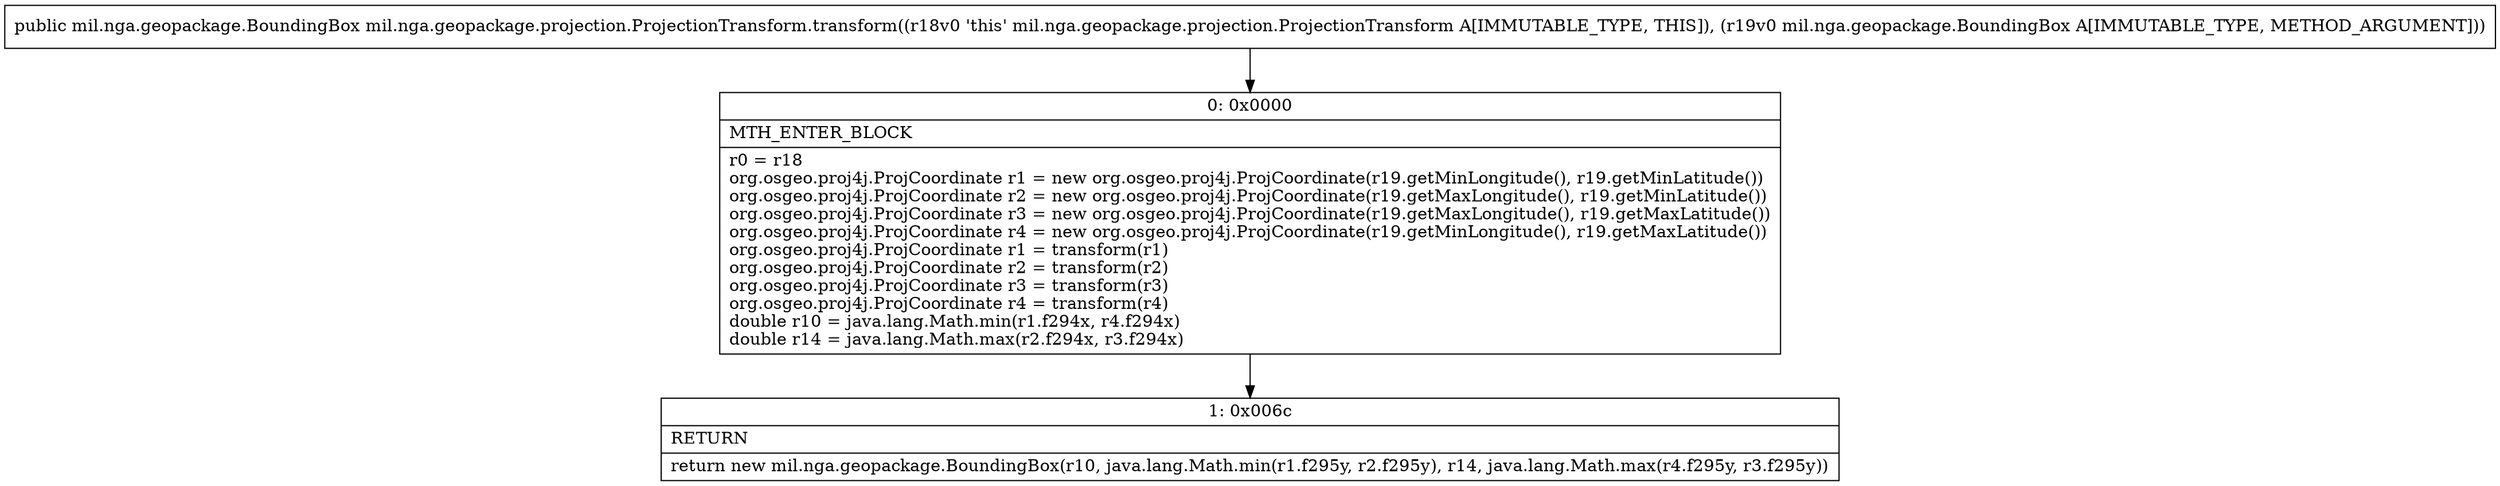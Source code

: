 digraph "CFG formil.nga.geopackage.projection.ProjectionTransform.transform(Lmil\/nga\/geopackage\/BoundingBox;)Lmil\/nga\/geopackage\/BoundingBox;" {
Node_0 [shape=record,label="{0\:\ 0x0000|MTH_ENTER_BLOCK\l|r0 = r18\lorg.osgeo.proj4j.ProjCoordinate r1 = new org.osgeo.proj4j.ProjCoordinate(r19.getMinLongitude(), r19.getMinLatitude())\lorg.osgeo.proj4j.ProjCoordinate r2 = new org.osgeo.proj4j.ProjCoordinate(r19.getMaxLongitude(), r19.getMinLatitude())\lorg.osgeo.proj4j.ProjCoordinate r3 = new org.osgeo.proj4j.ProjCoordinate(r19.getMaxLongitude(), r19.getMaxLatitude())\lorg.osgeo.proj4j.ProjCoordinate r4 = new org.osgeo.proj4j.ProjCoordinate(r19.getMinLongitude(), r19.getMaxLatitude())\lorg.osgeo.proj4j.ProjCoordinate r1 = transform(r1)\lorg.osgeo.proj4j.ProjCoordinate r2 = transform(r2)\lorg.osgeo.proj4j.ProjCoordinate r3 = transform(r3)\lorg.osgeo.proj4j.ProjCoordinate r4 = transform(r4)\ldouble r10 = java.lang.Math.min(r1.f294x, r4.f294x)\ldouble r14 = java.lang.Math.max(r2.f294x, r3.f294x)\l}"];
Node_1 [shape=record,label="{1\:\ 0x006c|RETURN\l|return new mil.nga.geopackage.BoundingBox(r10, java.lang.Math.min(r1.f295y, r2.f295y), r14, java.lang.Math.max(r4.f295y, r3.f295y))\l}"];
MethodNode[shape=record,label="{public mil.nga.geopackage.BoundingBox mil.nga.geopackage.projection.ProjectionTransform.transform((r18v0 'this' mil.nga.geopackage.projection.ProjectionTransform A[IMMUTABLE_TYPE, THIS]), (r19v0 mil.nga.geopackage.BoundingBox A[IMMUTABLE_TYPE, METHOD_ARGUMENT])) }"];
MethodNode -> Node_0;
Node_0 -> Node_1;
}

